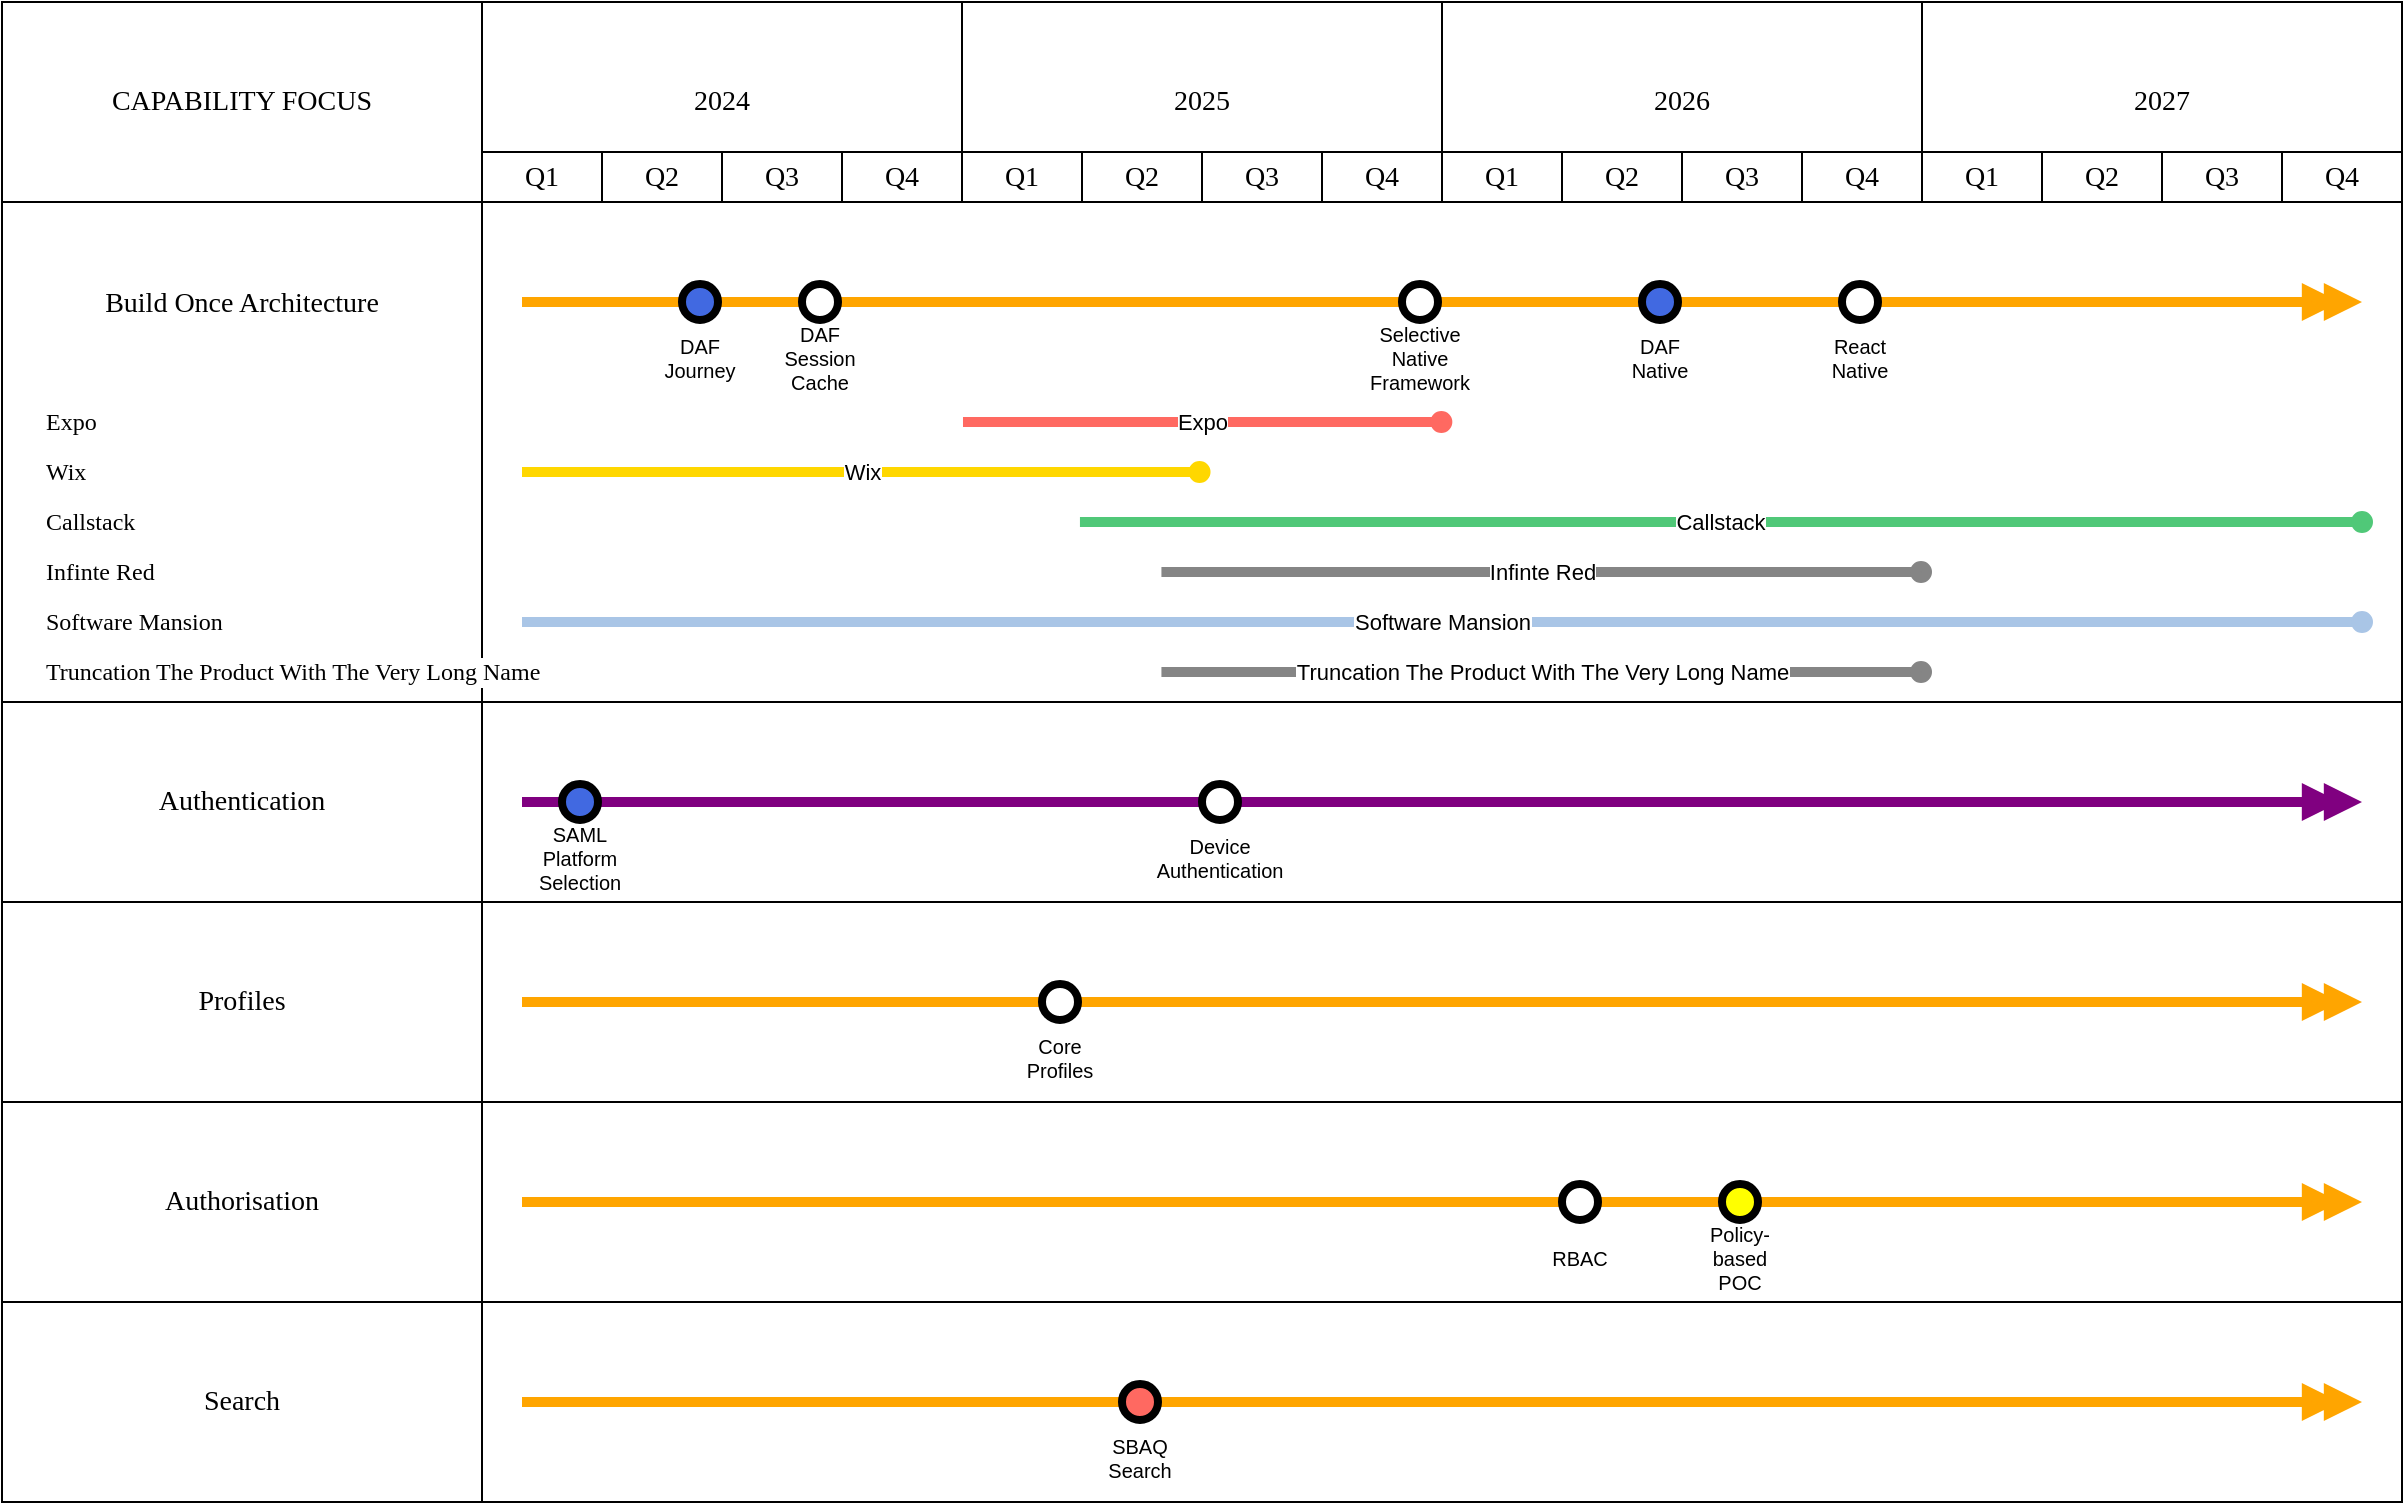 <mxfile version="14.5.1" type="device"><diagram id="nMbIOyWw1tff--0FTw4Q" name="Page-1"><mxGraphModel dx="981" dy="650" grid="1" gridSize="10" guides="1" tooltips="1" connect="1" arrows="1" fold="1" page="1" pageScale="1" pageWidth="816" pageHeight="1056" math="0" shadow="0"><root><mxCell id="0"/><mxCell id="1" style="locked=1" parent="0" visible="1" value="Background"/><mxCell id="I0UyMqp5VIxSeb_OUs-CRj" value="Default" style="locked=0" parent="0"/><mxCell id="naN9XbT4nHihokvMUxV53e" value="CAPABILITY FOCUS" style="text;html=1;strokeColor=#000000;;fillColor=#ffffff;align=center;fontFamily=Verdana;verticalAlign=middle;whiteSpace=wrap;rounded=0;fontSize=14" parent="I0UyMqp5VIxSeb_OUs-CRj" vertex="1"><mxGeometry x="0" y="0" width="240" height="100" as="geometry"/></mxCell><mxCell id="4EiW3BmxU_L7libWqkBo9O" value="2024" style="text;html=1;strokeColor=#000000;;fillColor=#ffffff;align=center;fontFamily=Verdana;verticalAlign=middle;whiteSpace=wrap;rounded=0;fontSize=14" parent="I0UyMqp5VIxSeb_OUs-CRj" vertex="1"><mxGeometry x="240" y="0" width="240" height="100" as="geometry"/></mxCell><mxCell id="sQO0H0_9HmYYAn6JtH-h35" value="2025" style="text;html=1;strokeColor=#000000;;fillColor=#ffffff;align=center;fontFamily=Verdana;verticalAlign=middle;whiteSpace=wrap;rounded=0;fontSize=14" parent="I0UyMqp5VIxSeb_OUs-CRj" vertex="1"><mxGeometry x="480" y="0" width="240" height="100" as="geometry"/></mxCell><mxCell id="fnsdP3ZIA7tJZTksN9FqQO" value="2026" style="text;html=1;strokeColor=#000000;;fillColor=#ffffff;align=center;fontFamily=Verdana;verticalAlign=middle;whiteSpace=wrap;rounded=0;fontSize=14" parent="I0UyMqp5VIxSeb_OUs-CRj" vertex="1"><mxGeometry x="720" y="0" width="240" height="100" as="geometry"/></mxCell><mxCell id="avkKFQi7fLBX11TyWDMuam" value="2027" style="text;html=1;strokeColor=#000000;;fillColor=#ffffff;align=center;fontFamily=Verdana;verticalAlign=middle;whiteSpace=wrap;rounded=0;fontSize=14" parent="I0UyMqp5VIxSeb_OUs-CRj" vertex="1"><mxGeometry x="960" y="0" width="240" height="100" as="geometry"/></mxCell><mxCell id="OaLpRjP-qR_6Fz0w_IudIe" value="Q1" style="text;html=1;strokeColor=#000000;;fillColor=#ffffff;align=center;fontFamily=Verdana;verticalAlign=middle;whiteSpace=wrap;rounded=0;fontSize=14" parent="I0UyMqp5VIxSeb_OUs-CRj" vertex="1"><mxGeometry x="240" y="75.0" width="60.0" height="25.0" as="geometry"/></mxCell><mxCell id="2cx7TEoenbgGzXWD3KJUI6" value="Q2" style="text;html=1;strokeColor=#000000;;fillColor=#ffffff;align=center;fontFamily=Verdana;verticalAlign=middle;whiteSpace=wrap;rounded=0;fontSize=14" parent="I0UyMqp5VIxSeb_OUs-CRj" vertex="1"><mxGeometry x="300.0" y="75.0" width="60.0" height="25.0" as="geometry"/></mxCell><mxCell id="lyZj1MNePImOXJ_20-ZaI0" value="Q3" style="text;html=1;strokeColor=#000000;;fillColor=#ffffff;align=center;fontFamily=Verdana;verticalAlign=middle;whiteSpace=wrap;rounded=0;fontSize=14" parent="I0UyMqp5VIxSeb_OUs-CRj" vertex="1"><mxGeometry x="360.0" y="75.0" width="60.0" height="25.0" as="geometry"/></mxCell><mxCell id="ZoPJIGX6WY3YuiGpXryiJ8" value="Q4" style="text;html=1;strokeColor=#000000;;fillColor=#ffffff;align=center;fontFamily=Verdana;verticalAlign=middle;whiteSpace=wrap;rounded=0;fontSize=14" parent="I0UyMqp5VIxSeb_OUs-CRj" vertex="1"><mxGeometry x="420.0" y="75.0" width="60.0" height="25.0" as="geometry"/></mxCell><mxCell id="QAtJNkpMZHpScYnijcLpdI" value="Q1" style="text;html=1;strokeColor=#000000;;fillColor=#ffffff;align=center;fontFamily=Verdana;verticalAlign=middle;whiteSpace=wrap;rounded=0;fontSize=14" parent="I0UyMqp5VIxSeb_OUs-CRj" vertex="1"><mxGeometry x="480" y="75.0" width="60.0" height="25.0" as="geometry"/></mxCell><mxCell id="u2GVz6T_e1cPCxd1ZXQhvC" value="Q2" style="text;html=1;strokeColor=#000000;;fillColor=#ffffff;align=center;fontFamily=Verdana;verticalAlign=middle;whiteSpace=wrap;rounded=0;fontSize=14" parent="I0UyMqp5VIxSeb_OUs-CRj" vertex="1"><mxGeometry x="540.0" y="75.0" width="60.0" height="25.0" as="geometry"/></mxCell><mxCell id="RxsHrXLoOL9AlGtdacANkw" value="Q3" style="text;html=1;strokeColor=#000000;;fillColor=#ffffff;align=center;fontFamily=Verdana;verticalAlign=middle;whiteSpace=wrap;rounded=0;fontSize=14" parent="I0UyMqp5VIxSeb_OUs-CRj" vertex="1"><mxGeometry x="600.0" y="75.0" width="60.0" height="25.0" as="geometry"/></mxCell><mxCell id="OyI6ik2b1TYxf6fZuAec35" value="Q4" style="text;html=1;strokeColor=#000000;;fillColor=#ffffff;align=center;fontFamily=Verdana;verticalAlign=middle;whiteSpace=wrap;rounded=0;fontSize=14" parent="I0UyMqp5VIxSeb_OUs-CRj" vertex="1"><mxGeometry x="660.0" y="75.0" width="60.0" height="25.0" as="geometry"/></mxCell><mxCell id="qvhJTdVBqjxNptN9XXfCUS" value="Q1" style="text;html=1;strokeColor=#000000;;fillColor=#ffffff;align=center;fontFamily=Verdana;verticalAlign=middle;whiteSpace=wrap;rounded=0;fontSize=14" parent="I0UyMqp5VIxSeb_OUs-CRj" vertex="1"><mxGeometry x="720" y="75.0" width="60.0" height="25.0" as="geometry"/></mxCell><mxCell id="XP3sOiBGq0diTU4wWhuI9T" value="Q2" style="text;html=1;strokeColor=#000000;;fillColor=#ffffff;align=center;fontFamily=Verdana;verticalAlign=middle;whiteSpace=wrap;rounded=0;fontSize=14" parent="I0UyMqp5VIxSeb_OUs-CRj" vertex="1"><mxGeometry x="780.0" y="75.0" width="60.0" height="25.0" as="geometry"/></mxCell><mxCell id="CbYuMddaNP6_w7m7FiDyhi" value="Q3" style="text;html=1;strokeColor=#000000;;fillColor=#ffffff;align=center;fontFamily=Verdana;verticalAlign=middle;whiteSpace=wrap;rounded=0;fontSize=14" parent="I0UyMqp5VIxSeb_OUs-CRj" vertex="1"><mxGeometry x="840.0" y="75.0" width="60.0" height="25.0" as="geometry"/></mxCell><mxCell id="R9OhhheDSMYNppPz8enly8" value="Q4" style="text;html=1;strokeColor=#000000;;fillColor=#ffffff;align=center;fontFamily=Verdana;verticalAlign=middle;whiteSpace=wrap;rounded=0;fontSize=14" parent="I0UyMqp5VIxSeb_OUs-CRj" vertex="1"><mxGeometry x="900.0" y="75.0" width="60.0" height="25.0" as="geometry"/></mxCell><mxCell id="2o5Nl_Q-JcQnQs9jeaJWV7" value="Q1" style="text;html=1;strokeColor=#000000;;fillColor=#ffffff;align=center;fontFamily=Verdana;verticalAlign=middle;whiteSpace=wrap;rounded=0;fontSize=14" parent="I0UyMqp5VIxSeb_OUs-CRj" vertex="1"><mxGeometry x="960" y="75.0" width="60.0" height="25.0" as="geometry"/></mxCell><mxCell id="XfusHbPbAr1o4V5ZWqxZtW" value="Q2" style="text;html=1;strokeColor=#000000;;fillColor=#ffffff;align=center;fontFamily=Verdana;verticalAlign=middle;whiteSpace=wrap;rounded=0;fontSize=14" parent="I0UyMqp5VIxSeb_OUs-CRj" vertex="1"><mxGeometry x="1020.0" y="75.0" width="60.0" height="25.0" as="geometry"/></mxCell><mxCell id="pIS5W0_GFs028FrbywPVrF" value="Q3" style="text;html=1;strokeColor=#000000;;fillColor=#ffffff;align=center;fontFamily=Verdana;verticalAlign=middle;whiteSpace=wrap;rounded=0;fontSize=14" parent="I0UyMqp5VIxSeb_OUs-CRj" vertex="1"><mxGeometry x="1080.0" y="75.0" width="60.0" height="25.0" as="geometry"/></mxCell><mxCell id="O7g6Tcp1cv1UgkVLwdy0-r" value="Q4" style="text;html=1;strokeColor=#000000;;fillColor=#ffffff;align=center;fontFamily=Verdana;verticalAlign=middle;whiteSpace=wrap;rounded=0;fontSize=14" parent="I0UyMqp5VIxSeb_OUs-CRj" vertex="1"><mxGeometry x="1140.0" y="75.0" width="60.0" height="25.0" as="geometry"/></mxCell><mxCell id="XpUoOVOpc61wlJYM7gg76U" value="" style="text;html=1;strokeColor=#000000;;fillColor=none;align=center;fontFamily=Verdana;verticalAlign=middle;whiteSpace=wrap;rounded=0;fontSize=14" parent="I0UyMqp5VIxSeb_OUs-CRj" vertex="1"><mxGeometry x="240" y="100" width="960" height="250" as="geometry"/></mxCell><mxCell id="0coRSKkJPUsaj3i9VB-apH" value="Build Once Architecture" style="text;html=1;strokeColor=#000000;fillColor=none;align=center;fontFamily=Verdana;verticalAlign=top;whiteSpace=wrap;rounded=0;fontSize=14;spacingTop=36" parent="I0UyMqp5VIxSeb_OUs-CRj" vertex="1"><mxGeometry x="0" y="100" width="240" height="250" as="geometry"/></mxCell><mxCell id="BfLwg0LcVhNy7Wp5pkkVR8" value="" style="html=1;rounded=0;endFill=1;strokeColor=#FFA500;strokeWidth=5;endArrow=doubleBlock;" parent="I0UyMqp5VIxSeb_OUs-CRj" edge="1"><mxGeometry width="2" height="2" relative="1" as="geometry"><mxPoint x="260" y="150" as="sourcePoint"/><mxPoint x="1180" y="150" as="targetPoint"/></mxGeometry></mxCell><mxCell id="ME43E9b3HL1cz-DztsJUO9" value="DAF Journey" style="ellipse;whiteSpace=wrap;html=1;aspect=fixed;strokeWidth=4;spacingTop=55;fontSize=10;fontFamily=Helvetica;fillColor=#4169E1;" vertex="1" parent="I0UyMqp5VIxSeb_OUs-CRj"><mxGeometry x="340.0" y="141" width="18" height="18" as="geometry"/></mxCell><mxCell id="OBOGp8Hw2NqQaTyawarPj5" value="DAF Session Cache" style="ellipse;whiteSpace=wrap;html=1;aspect=fixed;strokeWidth=4;spacingTop=55;fontSize=10;fontFamily=Helvetica;fillColor=#FFFFFF;" vertex="1" parent="I0UyMqp5VIxSeb_OUs-CRj"><mxGeometry x="400.0" y="141" width="18" height="18" as="geometry"/></mxCell><mxCell id="xQ-xLWuwBqPFG-BUtfItOV" value="Selective Native Framework" style="ellipse;whiteSpace=wrap;html=1;aspect=fixed;strokeWidth=4;spacingTop=55;fontSize=10;fontFamily=Helvetica;fillColor=#FFFFFF;" vertex="1" parent="I0UyMqp5VIxSeb_OUs-CRj"><mxGeometry x="700.0" y="141" width="18" height="18" as="geometry"/></mxCell><mxCell id="WmpFX4j9mPM1DALiSxbZ-8" value="DAF Native" style="ellipse;whiteSpace=wrap;html=1;aspect=fixed;strokeWidth=4;spacingTop=55;fontSize=10;fontFamily=Helvetica;fillColor=#4169E1;" vertex="1" parent="I0UyMqp5VIxSeb_OUs-CRj"><mxGeometry x="820.0" y="141" width="18" height="18" as="geometry"/></mxCell><mxCell id="RwVw28NS_t167TtwGv8F6w" value="React Native" style="ellipse;whiteSpace=wrap;html=1;aspect=fixed;strokeWidth=4;spacingTop=55;fontSize=10;fontFamily=Helvetica;fillColor=#FFFFFF;" vertex="1" parent="I0UyMqp5VIxSeb_OUs-CRj"><mxGeometry x="920.0" y="141" width="18" height="18" as="geometry"/></mxCell><mxCell id="XECZR97MzoZSDyV14M9R47" value="Expo" style="html=1;rounded=0;endFill=1;strokeColor=#FF6961;strokeWidth=5;endArrow=oval;" parent="I0UyMqp5VIxSeb_OUs-CRj" edge="1"><mxGeometry width="2" height="2" relative="1" as="geometry"><mxPoint x="480.493" y="210" as="sourcePoint"/><mxPoint x="719.671" y="210" as="targetPoint"/></mxGeometry></mxCell><mxCell id="fE0HUHsT_j6_4h5hrJv27B" value="Expo" style="text;html=1;strokeColor=none;fillColor=none;align=left;fontFamily=Verdana;verticalAlign=middle;rounded=0;fontSize=12;labelBackgroundColor=#ffffff" parent="I0UyMqp5VIxSeb_OUs-CRj" vertex="1"><mxGeometry x="20" y="200" width="220" height="20" as="geometry"/></mxCell><mxCell id="5LnQzKZEZt-FeIvQZoFoTy" value="Wix" style="html=1;rounded=0;endFill=1;strokeColor=#FFD700;strokeWidth=5;endArrow=oval;" parent="I0UyMqp5VIxSeb_OUs-CRj" edge="1"><mxGeometry width="2" height="2" relative="1" as="geometry"><mxPoint x="260.0" y="235" as="sourcePoint"/><mxPoint x="598.768" y="235" as="targetPoint"/></mxGeometry></mxCell><mxCell id="iz9f5azvlviAfiz9fQvBY9" value="Wix" style="text;html=1;strokeColor=none;fillColor=none;align=left;fontFamily=Verdana;verticalAlign=middle;rounded=0;fontSize=12;labelBackgroundColor=#ffffff" parent="I0UyMqp5VIxSeb_OUs-CRj" vertex="1"><mxGeometry x="20" y="225" width="220" height="20" as="geometry"/></mxCell><mxCell id="2wLMrv_tRMs9cMH5U21QUX" value="Callstack" style="html=1;rounded=0;endFill=1;strokeColor=#50C878;strokeWidth=5;endArrow=oval;" parent="I0UyMqp5VIxSeb_OUs-CRj" edge="1"><mxGeometry width="2" height="2" relative="1" as="geometry"><mxPoint x="538.973" y="260" as="sourcePoint"/><mxPoint x="1180.0" y="260" as="targetPoint"/></mxGeometry></mxCell><mxCell id="6jrE-r9FiUDZzDsL8e_Cr7" value="Callstack" style="text;html=1;strokeColor=none;fillColor=none;align=left;fontFamily=Verdana;verticalAlign=middle;rounded=0;fontSize=12;labelBackgroundColor=#ffffff" parent="I0UyMqp5VIxSeb_OUs-CRj" vertex="1"><mxGeometry x="20" y="250" width="220" height="20" as="geometry"/></mxCell><mxCell id="7b3a-xTw5doegqnh248bLG" value="Infinte Red" style="html=1;rounded=0;endFill=1;strokeColor=#858585;strokeWidth=5;endArrow=oval;" parent="I0UyMqp5VIxSeb_OUs-CRj" edge="1"><mxGeometry width="2" height="2" relative="1" as="geometry"><mxPoint x="579.713" y="285" as="sourcePoint"/><mxPoint x="959.507" y="285" as="targetPoint"/></mxGeometry></mxCell><mxCell id="J2T2h7SKtWC2DRQ5okzaya" value="Infinte Red" style="text;html=1;strokeColor=none;fillColor=none;align=left;fontFamily=Verdana;verticalAlign=middle;rounded=0;fontSize=12;labelBackgroundColor=#ffffff" parent="I0UyMqp5VIxSeb_OUs-CRj" vertex="1"><mxGeometry x="20" y="275" width="220" height="20" as="geometry"/></mxCell><mxCell id="U57_RpM9-dWarz0j7utPE1" value="Software Mansion" style="html=1;rounded=0;endFill=1;strokeColor=#A9C5E6;strokeWidth=5;endArrow=oval;" parent="I0UyMqp5VIxSeb_OUs-CRj" edge="1"><mxGeometry width="2" height="2" relative="1" as="geometry"><mxPoint x="260.0" y="310" as="sourcePoint"/><mxPoint x="1180.0" y="310" as="targetPoint"/></mxGeometry></mxCell><mxCell id="7vXYRjByEOE-50-rHjncuQ" value="Software Mansion" style="text;html=1;strokeColor=none;fillColor=none;align=left;fontFamily=Verdana;verticalAlign=middle;rounded=0;fontSize=12;labelBackgroundColor=#ffffff" parent="I0UyMqp5VIxSeb_OUs-CRj" vertex="1"><mxGeometry x="20" y="300" width="220" height="20" as="geometry"/></mxCell><mxCell id="CSEEOcmcq5VNqPmUeOLN9Y" value="Truncation The Product With The Very Long Name" style="html=1;rounded=0;endFill=1;strokeColor=#858585;strokeWidth=5;endArrow=oval;" parent="I0UyMqp5VIxSeb_OUs-CRj" edge="1"><mxGeometry width="2" height="2" relative="1" as="geometry"><mxPoint x="579.713" y="335" as="sourcePoint"/><mxPoint x="959.507" y="335" as="targetPoint"/></mxGeometry></mxCell><mxCell id="5TVWoUl20AXOUN5M-fUodW" value="Truncation The Product With The Very Long Name" style="text;html=1;strokeColor=none;fillColor=none;align=left;fontFamily=Verdana;verticalAlign=middle;rounded=0;fontSize=12;labelBackgroundColor=#ffffff" parent="I0UyMqp5VIxSeb_OUs-CRj" vertex="1"><mxGeometry x="20" y="325" width="220" height="20" as="geometry"/></mxCell><mxCell id="wzK68nmVn17aU4VXrO8HZn" value="" style="text;html=1;strokeColor=#000000;;fillColor=none;align=center;fontFamily=Verdana;verticalAlign=middle;whiteSpace=wrap;rounded=0;fontSize=14" parent="I0UyMqp5VIxSeb_OUs-CRj" vertex="1"><mxGeometry x="240" y="350" width="960" height="100" as="geometry"/></mxCell><mxCell id="bCMT8yit6ahORKL-e3_5JQ" value="Authentication" style="text;html=1;strokeColor=#000000;fillColor=none;align=center;fontFamily=Verdana;verticalAlign=middle;whiteSpace=wrap;rounded=0;fontSize=14" parent="I0UyMqp5VIxSeb_OUs-CRj" vertex="1"><mxGeometry x="0" y="350" width="240" height="100" as="geometry"/></mxCell><mxCell id="eMYBxU9EM5GASLz6kSTVOI" value="" style="html=1;rounded=0;endFill=1;strokeColor=#800080;strokeWidth=5;endArrow=doubleBlock;" parent="I0UyMqp5VIxSeb_OUs-CRj" edge="1"><mxGeometry width="2" height="2" relative="1" as="geometry"><mxPoint x="260" y="400" as="sourcePoint"/><mxPoint x="1180" y="400" as="targetPoint"/></mxGeometry></mxCell><mxCell id="vq75U_jZDbZoB0jmbCtNgw" value="SAML Platform Selection" style="ellipse;whiteSpace=wrap;html=1;aspect=fixed;strokeWidth=4;spacingTop=55;fontSize=10;fontFamily=Helvetica;fillColor=#4169E1;" vertex="1" parent="I0UyMqp5VIxSeb_OUs-CRj"><mxGeometry x="280.0" y="391" width="18" height="18" as="geometry"/></mxCell><mxCell id="RXDIQHdFcB25Dfhhb055BW" value="Device Authentication" style="ellipse;whiteSpace=wrap;html=1;aspect=fixed;strokeWidth=4;spacingTop=55;fontSize=10;fontFamily=Helvetica;fillColor=#FFFFFF;" vertex="1" parent="I0UyMqp5VIxSeb_OUs-CRj"><mxGeometry x="600.0" y="391" width="18" height="18" as="geometry"/></mxCell><mxCell id="ywd952Hff93wNC5vVfXrhQ" value="" style="text;html=1;strokeColor=#000000;;fillColor=none;align=center;fontFamily=Verdana;verticalAlign=middle;whiteSpace=wrap;rounded=0;fontSize=14" parent="I0UyMqp5VIxSeb_OUs-CRj" vertex="1"><mxGeometry x="240" y="450" width="960" height="100" as="geometry"/></mxCell><mxCell id="gfgjxqMdv97jj5HO_xE8Hy" value="Profiles" style="text;html=1;strokeColor=#000000;fillColor=none;align=center;fontFamily=Verdana;verticalAlign=middle;whiteSpace=wrap;rounded=0;fontSize=14" parent="I0UyMqp5VIxSeb_OUs-CRj" vertex="1"><mxGeometry x="0" y="450" width="240" height="100" as="geometry"/></mxCell><mxCell id="4338fGbxVdDDD3Iian8c7J" value="" style="html=1;rounded=0;endFill=1;strokeColor=#FFA500;strokeWidth=5;endArrow=doubleBlock;" parent="I0UyMqp5VIxSeb_OUs-CRj" edge="1"><mxGeometry width="2" height="2" relative="1" as="geometry"><mxPoint x="260" y="500" as="sourcePoint"/><mxPoint x="1180" y="500" as="targetPoint"/></mxGeometry></mxCell><mxCell id="kCtAvA_XBe799vq6WmMFyt" value="Core Profiles" style="ellipse;whiteSpace=wrap;html=1;aspect=fixed;strokeWidth=4;spacingTop=55;fontSize=10;fontFamily=Helvetica;fillColor=#FFFFFF;" vertex="1" parent="I0UyMqp5VIxSeb_OUs-CRj"><mxGeometry x="520.0" y="491" width="18" height="18" as="geometry"/></mxCell><mxCell id="WygDYuyzsYUrznr1y3dpj7" value="" style="text;html=1;strokeColor=#000000;;fillColor=none;align=center;fontFamily=Verdana;verticalAlign=middle;whiteSpace=wrap;rounded=0;fontSize=14" parent="I0UyMqp5VIxSeb_OUs-CRj" vertex="1"><mxGeometry x="240" y="550" width="960" height="100" as="geometry"/></mxCell><mxCell id="UROCJ0o6y-CIJ037SYcjs2" value="Authorisation" style="text;html=1;strokeColor=#000000;fillColor=none;align=center;fontFamily=Verdana;verticalAlign=middle;whiteSpace=wrap;rounded=0;fontSize=14" parent="I0UyMqp5VIxSeb_OUs-CRj" vertex="1"><mxGeometry x="0" y="550" width="240" height="100" as="geometry"/></mxCell><mxCell id="gzYa67RRtl60wywl0fTIt-" value="" style="html=1;rounded=0;endFill=1;strokeColor=#FFA500;strokeWidth=5;endArrow=doubleBlock;" parent="I0UyMqp5VIxSeb_OUs-CRj" edge="1"><mxGeometry width="2" height="2" relative="1" as="geometry"><mxPoint x="260" y="600" as="sourcePoint"/><mxPoint x="1180" y="600" as="targetPoint"/></mxGeometry></mxCell><mxCell id="yF1u9GOywDgVlXcBIZuEIT" value="RBAC" style="ellipse;whiteSpace=wrap;html=1;aspect=fixed;strokeWidth=4;spacingTop=55;fontSize=10;fontFamily=Helvetica;fillColor=#FFFFFF;" vertex="1" parent="I0UyMqp5VIxSeb_OUs-CRj"><mxGeometry x="780.0" y="591" width="18" height="18" as="geometry"/></mxCell><mxCell id="uv3k3e14PsXeRL-zJNCJz8" value="Policy-based POC" style="ellipse;whiteSpace=wrap;html=1;aspect=fixed;strokeWidth=4;spacingTop=55;fontSize=10;fontFamily=Helvetica;fillColor=#FFFF00;" vertex="1" parent="I0UyMqp5VIxSeb_OUs-CRj"><mxGeometry x="860.0" y="591" width="18" height="18" as="geometry"/></mxCell><mxCell id="0KYvaVCqz7o_g5VKxaZx_w" value="" style="text;html=1;strokeColor=#000000;;fillColor=none;align=center;fontFamily=Verdana;verticalAlign=middle;whiteSpace=wrap;rounded=0;fontSize=14" parent="I0UyMqp5VIxSeb_OUs-CRj" vertex="1"><mxGeometry x="240" y="650" width="960" height="100" as="geometry"/></mxCell><mxCell id="hXRa_yIMUO7gWNG7cduKHe" value="Search" style="text;html=1;strokeColor=#000000;fillColor=none;align=center;fontFamily=Verdana;verticalAlign=middle;whiteSpace=wrap;rounded=0;fontSize=14" parent="I0UyMqp5VIxSeb_OUs-CRj" vertex="1"><mxGeometry x="0" y="650" width="240" height="100" as="geometry"/></mxCell><mxCell id="up79dw1c9_afavIHU5BQU1" value="" style="html=1;rounded=0;endFill=1;strokeColor=#FFA500;strokeWidth=5;endArrow=doubleBlock;" parent="I0UyMqp5VIxSeb_OUs-CRj" edge="1"><mxGeometry width="2" height="2" relative="1" as="geometry"><mxPoint x="260" y="700" as="sourcePoint"/><mxPoint x="1180" y="700" as="targetPoint"/></mxGeometry></mxCell><mxCell id="nj7wMigde6rQvM2s0IQ-PY" value="SBAQ Search" style="ellipse;whiteSpace=wrap;html=1;aspect=fixed;strokeWidth=4;spacingTop=55;fontSize=10;fontFamily=Helvetica;fillColor=#FF6961;" vertex="1" parent="I0UyMqp5VIxSeb_OUs-CRj"><mxGeometry x="560.0" y="691" width="18" height="18" as="geometry"/></mxCell></root></mxGraphModel></diagram></mxfile>